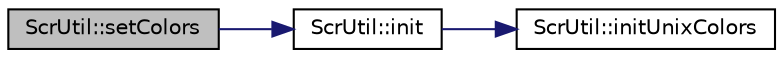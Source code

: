 digraph "ScrUtil::setColors"
{
  bgcolor="transparent";
  edge [fontname="Helvetica",fontsize="10",labelfontname="Helvetica",labelfontsize="10"];
  node [fontname="Helvetica",fontsize="10",shape=record];
  rankdir="LR";
  Node1 [label="ScrUtil::setColors",height=0.2,width=0.4,color="black", fillcolor="grey75", style="filled" fontcolor="black"];
  Node1 -> Node2 [color="midnightblue",fontsize="10",style="solid",fontname="Helvetica"];
  Node2 [label="ScrUtil::init",height=0.2,width=0.4,color="black",URL="$namespaceScrUtil.html#afb1b3327296c7d75c36027da812202c3"];
  Node2 -> Node3 [color="midnightblue",fontsize="10",style="solid",fontname="Helvetica"];
  Node3 [label="ScrUtil::initUnixColors",height=0.2,width=0.4,color="black",URL="$namespaceScrUtil.html#a6ec1b7422b5daa07a5910bdc0f380e1e"];
}
